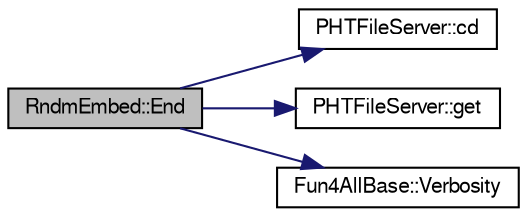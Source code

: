 digraph "RndmEmbed::End"
{
  bgcolor="transparent";
  edge [fontname="FreeSans",fontsize="10",labelfontname="FreeSans",labelfontsize="10"];
  node [fontname="FreeSans",fontsize="10",shape=record];
  rankdir="LR";
  Node1 [label="RndmEmbed::End",height=0.2,width=0.4,color="black", fillcolor="grey75", style="filled" fontcolor="black"];
  Node1 -> Node2 [color="midnightblue",fontsize="10",style="solid",fontname="FreeSans"];
  Node2 [label="PHTFileServer::cd",height=0.2,width=0.4,color="black",URL="$d3/d2b/classPHTFileServer.html#ac4e4f66af63e11c709628712c43c5dc9",tooltip="change to directory of TFile matching filename "];
  Node1 -> Node3 [color="midnightblue",fontsize="10",style="solid",fontname="FreeSans"];
  Node3 [label="PHTFileServer::get",height=0.2,width=0.4,color="black",URL="$d3/d2b/classPHTFileServer.html#a5a3ed7a2a70cc2e38dbe1cb33afe9c2f",tooltip="return reference to class singleton "];
  Node1 -> Node4 [color="midnightblue",fontsize="10",style="solid",fontname="FreeSans"];
  Node4 [label="Fun4AllBase::Verbosity",height=0.2,width=0.4,color="black",URL="$d5/dec/classFun4AllBase.html#a8a5c77a92bdac6bc043476e132379a40",tooltip="Gets the verbosity of this module. "];
}
